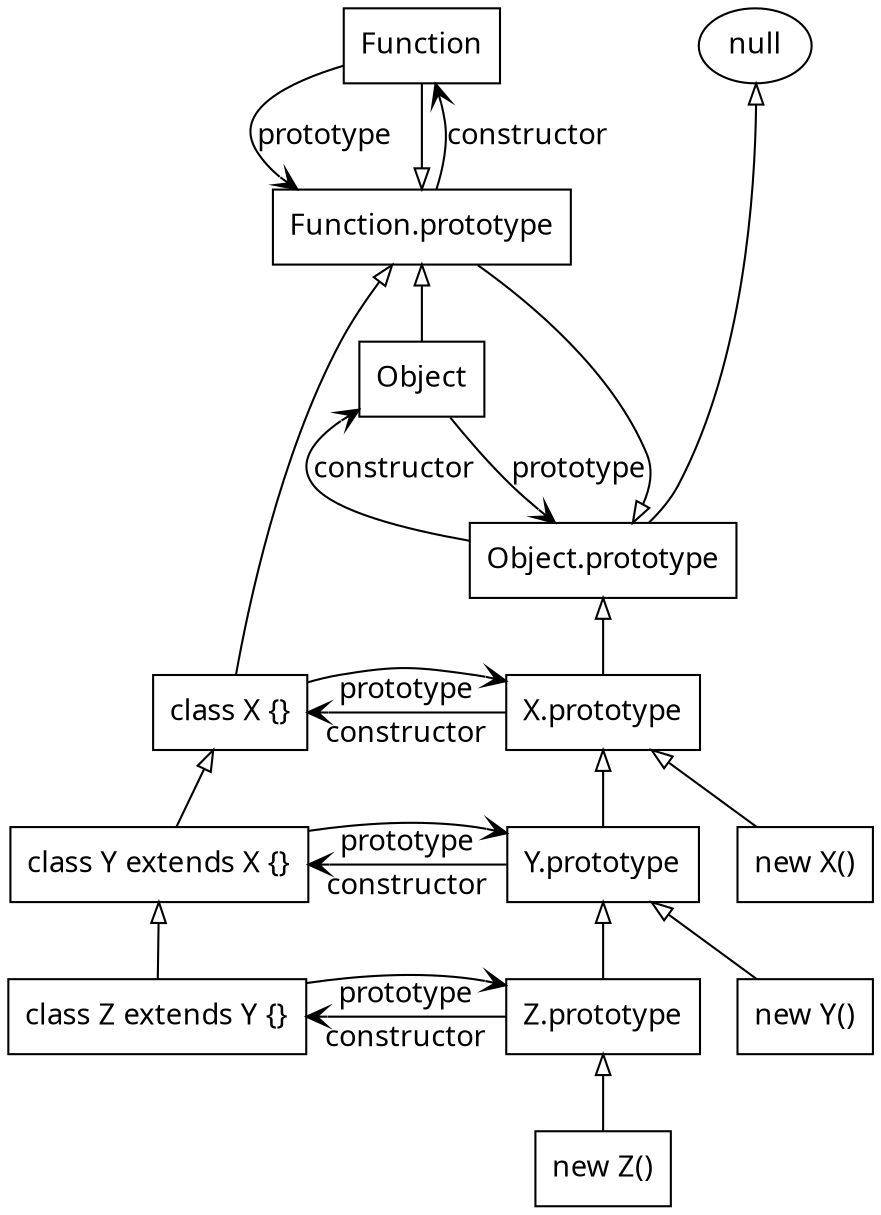 digraph ESClass {

  graph [fontname="Yu Gothic"]
  node [fontname="Yu Gothic", shape=box]
  edge [fontname="Yu Gothic", arrowhead=vee]

  rankdir=BT

  {
    rank=max
    "null" [shape=ellipse]
  }

  {
    "Object"
    "Object.prototype"

    "Object" -> "Object.prototype" [label=prototype]
    "Object.prototype" -> "Object" [label=constructor]
  }

  {
    "Function"
    "Function.prototype"

    "Function" -> "Function.prototype" [label=prototype]
    "Function.prototype" -> "Function" [label=constructor]
  }

  "Object" -> "Function.prototype" [arrowhead=onormal, arrowtail=none]
  "Object.prototype" -> "null" [arrowhead=onormal, arrowtail=none]

  "Function" -> "Function.prototype" [arrowhead=onormal, arrowtail=none]
  "Function.prototype" -> "Object.prototype" [arrowhead=onormal, arrowtail=none]

  {
    rank=same

    "class X {}"
    "X.prototype"

    "class X {}" -> "X.prototype" [label=prototype]
    "X.prototype" -> "class X {}" [label=constructor]
  }

  "class X {}" -> "Function.prototype" [arrowhead=onormal, arrowtail=none]
  "X.prototype" -> "Object.prototype" [arrowhead=onormal, arrowtail=none]
  "new X()" -> "X.prototype" [arrowhead=onormal, arrowtail=none]

  {
    rank=same

    "class Y extends X {}"
    "Y.prototype"

    "class Y extends X {}" -> "Y.prototype" [label=prototype]
    "Y.prototype" -> "class Y extends X {}" [label=constructor]
  }

  "class Y extends X {}" -> "class X {}" [arrowhead=onormal, arrowtail=none]
  "Y.prototype" -> "X.prototype" [arrowhead=onormal, arrowtail=none]
  "new Y()" -> "Y.prototype" [arrowhead=onormal, arrowtail=none]

  {
    rank=same

    "class Z extends Y {}"
    "Z.prototype"

    "class Z extends Y {}" -> "Z.prototype" [label=prototype]
    "Z.prototype" -> "class Z extends Y {}" [label=constructor]
  }

  "class Z extends Y {}" -> "class Y extends X {}" [arrowhead=onormal, arrowtail=none]
  "Z.prototype" -> "Y.prototype" [arrowhead=onormal, arrowtail=none]
  "new Z()" -> "Z.prototype" [arrowhead=onormal, arrowtail=none]

}